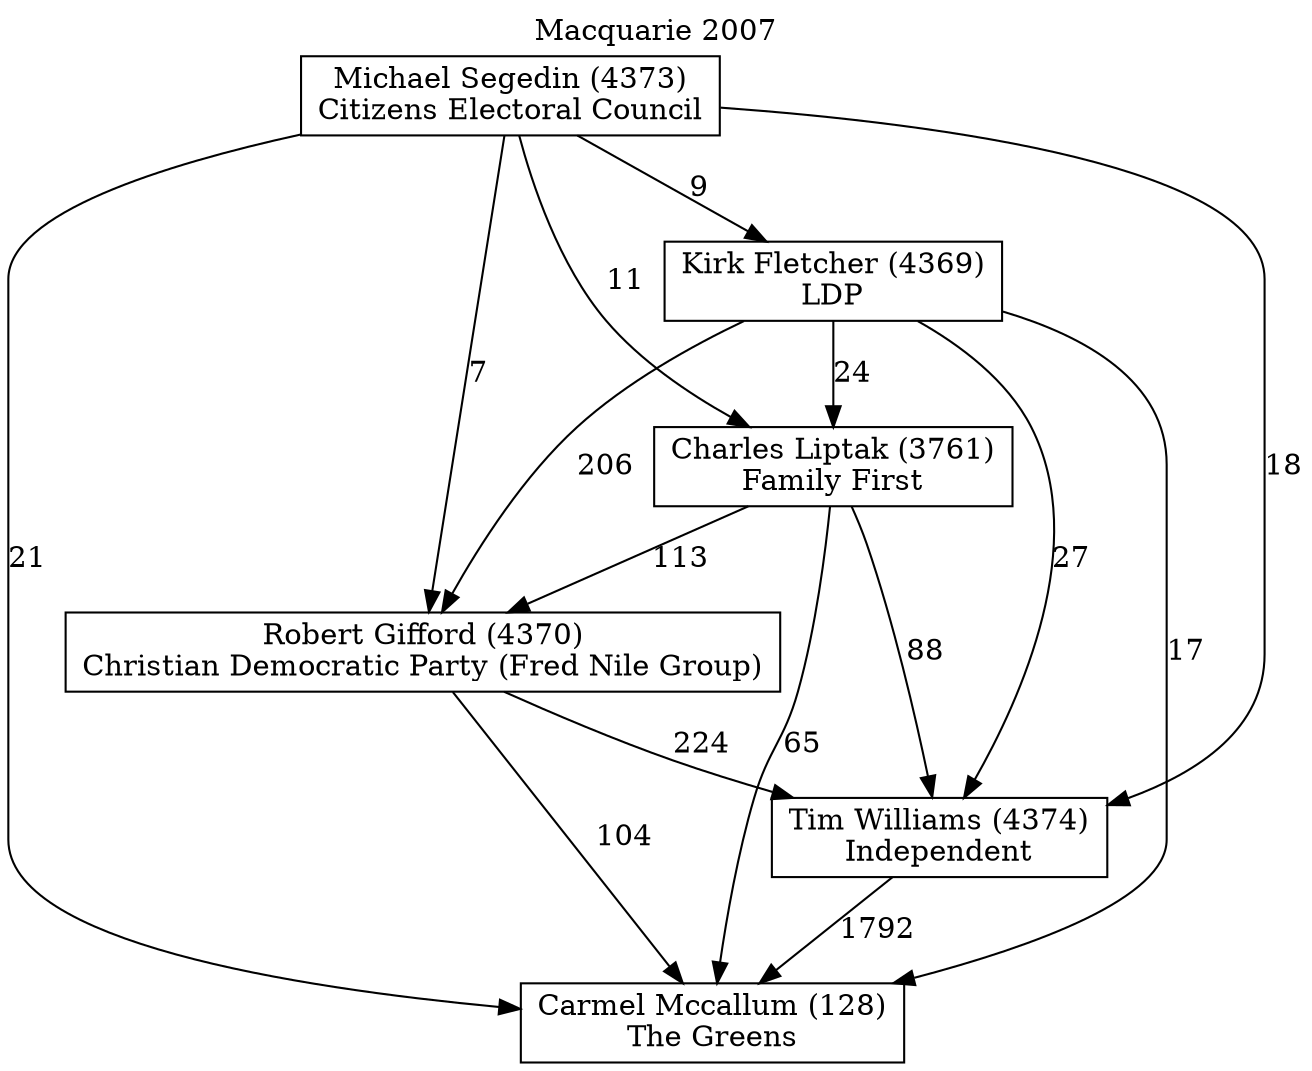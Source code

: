 // House preference flow
digraph "Carmel Mccallum (128)_Macquarie_2007" {
	graph [label="Macquarie 2007" labelloc=t mclimit=10]
	node [shape=box]
	"Carmel Mccallum (128)" [label="Carmel Mccallum (128)
The Greens"]
	"Tim Williams (4374)" [label="Tim Williams (4374)
Independent"]
	"Robert Gifford (4370)" [label="Robert Gifford (4370)
Christian Democratic Party (Fred Nile Group)"]
	"Charles Liptak (3761)" [label="Charles Liptak (3761)
Family First"]
	"Kirk Fletcher (4369)" [label="Kirk Fletcher (4369)
LDP"]
	"Michael Segedin (4373)" [label="Michael Segedin (4373)
Citizens Electoral Council"]
	"Carmel Mccallum (128)" [label="Carmel Mccallum (128)
The Greens"]
	"Robert Gifford (4370)" [label="Robert Gifford (4370)
Christian Democratic Party (Fred Nile Group)"]
	"Charles Liptak (3761)" [label="Charles Liptak (3761)
Family First"]
	"Kirk Fletcher (4369)" [label="Kirk Fletcher (4369)
LDP"]
	"Michael Segedin (4373)" [label="Michael Segedin (4373)
Citizens Electoral Council"]
	"Carmel Mccallum (128)" [label="Carmel Mccallum (128)
The Greens"]
	"Charles Liptak (3761)" [label="Charles Liptak (3761)
Family First"]
	"Kirk Fletcher (4369)" [label="Kirk Fletcher (4369)
LDP"]
	"Michael Segedin (4373)" [label="Michael Segedin (4373)
Citizens Electoral Council"]
	"Carmel Mccallum (128)" [label="Carmel Mccallum (128)
The Greens"]
	"Kirk Fletcher (4369)" [label="Kirk Fletcher (4369)
LDP"]
	"Michael Segedin (4373)" [label="Michael Segedin (4373)
Citizens Electoral Council"]
	"Carmel Mccallum (128)" [label="Carmel Mccallum (128)
The Greens"]
	"Michael Segedin (4373)" [label="Michael Segedin (4373)
Citizens Electoral Council"]
	"Michael Segedin (4373)" [label="Michael Segedin (4373)
Citizens Electoral Council"]
	"Kirk Fletcher (4369)" [label="Kirk Fletcher (4369)
LDP"]
	"Michael Segedin (4373)" [label="Michael Segedin (4373)
Citizens Electoral Council"]
	"Michael Segedin (4373)" [label="Michael Segedin (4373)
Citizens Electoral Council"]
	"Charles Liptak (3761)" [label="Charles Liptak (3761)
Family First"]
	"Kirk Fletcher (4369)" [label="Kirk Fletcher (4369)
LDP"]
	"Michael Segedin (4373)" [label="Michael Segedin (4373)
Citizens Electoral Council"]
	"Charles Liptak (3761)" [label="Charles Liptak (3761)
Family First"]
	"Michael Segedin (4373)" [label="Michael Segedin (4373)
Citizens Electoral Council"]
	"Michael Segedin (4373)" [label="Michael Segedin (4373)
Citizens Electoral Council"]
	"Kirk Fletcher (4369)" [label="Kirk Fletcher (4369)
LDP"]
	"Michael Segedin (4373)" [label="Michael Segedin (4373)
Citizens Electoral Council"]
	"Michael Segedin (4373)" [label="Michael Segedin (4373)
Citizens Electoral Council"]
	"Robert Gifford (4370)" [label="Robert Gifford (4370)
Christian Democratic Party (Fred Nile Group)"]
	"Charles Liptak (3761)" [label="Charles Liptak (3761)
Family First"]
	"Kirk Fletcher (4369)" [label="Kirk Fletcher (4369)
LDP"]
	"Michael Segedin (4373)" [label="Michael Segedin (4373)
Citizens Electoral Council"]
	"Robert Gifford (4370)" [label="Robert Gifford (4370)
Christian Democratic Party (Fred Nile Group)"]
	"Kirk Fletcher (4369)" [label="Kirk Fletcher (4369)
LDP"]
	"Michael Segedin (4373)" [label="Michael Segedin (4373)
Citizens Electoral Council"]
	"Robert Gifford (4370)" [label="Robert Gifford (4370)
Christian Democratic Party (Fred Nile Group)"]
	"Michael Segedin (4373)" [label="Michael Segedin (4373)
Citizens Electoral Council"]
	"Michael Segedin (4373)" [label="Michael Segedin (4373)
Citizens Electoral Council"]
	"Kirk Fletcher (4369)" [label="Kirk Fletcher (4369)
LDP"]
	"Michael Segedin (4373)" [label="Michael Segedin (4373)
Citizens Electoral Council"]
	"Michael Segedin (4373)" [label="Michael Segedin (4373)
Citizens Electoral Council"]
	"Charles Liptak (3761)" [label="Charles Liptak (3761)
Family First"]
	"Kirk Fletcher (4369)" [label="Kirk Fletcher (4369)
LDP"]
	"Michael Segedin (4373)" [label="Michael Segedin (4373)
Citizens Electoral Council"]
	"Charles Liptak (3761)" [label="Charles Liptak (3761)
Family First"]
	"Michael Segedin (4373)" [label="Michael Segedin (4373)
Citizens Electoral Council"]
	"Michael Segedin (4373)" [label="Michael Segedin (4373)
Citizens Electoral Council"]
	"Kirk Fletcher (4369)" [label="Kirk Fletcher (4369)
LDP"]
	"Michael Segedin (4373)" [label="Michael Segedin (4373)
Citizens Electoral Council"]
	"Michael Segedin (4373)" [label="Michael Segedin (4373)
Citizens Electoral Council"]
	"Tim Williams (4374)" [label="Tim Williams (4374)
Independent"]
	"Robert Gifford (4370)" [label="Robert Gifford (4370)
Christian Democratic Party (Fred Nile Group)"]
	"Charles Liptak (3761)" [label="Charles Liptak (3761)
Family First"]
	"Kirk Fletcher (4369)" [label="Kirk Fletcher (4369)
LDP"]
	"Michael Segedin (4373)" [label="Michael Segedin (4373)
Citizens Electoral Council"]
	"Tim Williams (4374)" [label="Tim Williams (4374)
Independent"]
	"Charles Liptak (3761)" [label="Charles Liptak (3761)
Family First"]
	"Kirk Fletcher (4369)" [label="Kirk Fletcher (4369)
LDP"]
	"Michael Segedin (4373)" [label="Michael Segedin (4373)
Citizens Electoral Council"]
	"Tim Williams (4374)" [label="Tim Williams (4374)
Independent"]
	"Kirk Fletcher (4369)" [label="Kirk Fletcher (4369)
LDP"]
	"Michael Segedin (4373)" [label="Michael Segedin (4373)
Citizens Electoral Council"]
	"Tim Williams (4374)" [label="Tim Williams (4374)
Independent"]
	"Michael Segedin (4373)" [label="Michael Segedin (4373)
Citizens Electoral Council"]
	"Michael Segedin (4373)" [label="Michael Segedin (4373)
Citizens Electoral Council"]
	"Kirk Fletcher (4369)" [label="Kirk Fletcher (4369)
LDP"]
	"Michael Segedin (4373)" [label="Michael Segedin (4373)
Citizens Electoral Council"]
	"Michael Segedin (4373)" [label="Michael Segedin (4373)
Citizens Electoral Council"]
	"Charles Liptak (3761)" [label="Charles Liptak (3761)
Family First"]
	"Kirk Fletcher (4369)" [label="Kirk Fletcher (4369)
LDP"]
	"Michael Segedin (4373)" [label="Michael Segedin (4373)
Citizens Electoral Council"]
	"Charles Liptak (3761)" [label="Charles Liptak (3761)
Family First"]
	"Michael Segedin (4373)" [label="Michael Segedin (4373)
Citizens Electoral Council"]
	"Michael Segedin (4373)" [label="Michael Segedin (4373)
Citizens Electoral Council"]
	"Kirk Fletcher (4369)" [label="Kirk Fletcher (4369)
LDP"]
	"Michael Segedin (4373)" [label="Michael Segedin (4373)
Citizens Electoral Council"]
	"Michael Segedin (4373)" [label="Michael Segedin (4373)
Citizens Electoral Council"]
	"Robert Gifford (4370)" [label="Robert Gifford (4370)
Christian Democratic Party (Fred Nile Group)"]
	"Charles Liptak (3761)" [label="Charles Liptak (3761)
Family First"]
	"Kirk Fletcher (4369)" [label="Kirk Fletcher (4369)
LDP"]
	"Michael Segedin (4373)" [label="Michael Segedin (4373)
Citizens Electoral Council"]
	"Robert Gifford (4370)" [label="Robert Gifford (4370)
Christian Democratic Party (Fred Nile Group)"]
	"Kirk Fletcher (4369)" [label="Kirk Fletcher (4369)
LDP"]
	"Michael Segedin (4373)" [label="Michael Segedin (4373)
Citizens Electoral Council"]
	"Robert Gifford (4370)" [label="Robert Gifford (4370)
Christian Democratic Party (Fred Nile Group)"]
	"Michael Segedin (4373)" [label="Michael Segedin (4373)
Citizens Electoral Council"]
	"Michael Segedin (4373)" [label="Michael Segedin (4373)
Citizens Electoral Council"]
	"Kirk Fletcher (4369)" [label="Kirk Fletcher (4369)
LDP"]
	"Michael Segedin (4373)" [label="Michael Segedin (4373)
Citizens Electoral Council"]
	"Michael Segedin (4373)" [label="Michael Segedin (4373)
Citizens Electoral Council"]
	"Charles Liptak (3761)" [label="Charles Liptak (3761)
Family First"]
	"Kirk Fletcher (4369)" [label="Kirk Fletcher (4369)
LDP"]
	"Michael Segedin (4373)" [label="Michael Segedin (4373)
Citizens Electoral Council"]
	"Charles Liptak (3761)" [label="Charles Liptak (3761)
Family First"]
	"Michael Segedin (4373)" [label="Michael Segedin (4373)
Citizens Electoral Council"]
	"Michael Segedin (4373)" [label="Michael Segedin (4373)
Citizens Electoral Council"]
	"Kirk Fletcher (4369)" [label="Kirk Fletcher (4369)
LDP"]
	"Michael Segedin (4373)" [label="Michael Segedin (4373)
Citizens Electoral Council"]
	"Michael Segedin (4373)" [label="Michael Segedin (4373)
Citizens Electoral Council"]
	"Tim Williams (4374)" -> "Carmel Mccallum (128)" [label=1792]
	"Robert Gifford (4370)" -> "Tim Williams (4374)" [label=224]
	"Charles Liptak (3761)" -> "Robert Gifford (4370)" [label=113]
	"Kirk Fletcher (4369)" -> "Charles Liptak (3761)" [label=24]
	"Michael Segedin (4373)" -> "Kirk Fletcher (4369)" [label=9]
	"Robert Gifford (4370)" -> "Carmel Mccallum (128)" [label=104]
	"Charles Liptak (3761)" -> "Carmel Mccallum (128)" [label=65]
	"Kirk Fletcher (4369)" -> "Carmel Mccallum (128)" [label=17]
	"Michael Segedin (4373)" -> "Carmel Mccallum (128)" [label=21]
	"Michael Segedin (4373)" -> "Charles Liptak (3761)" [label=11]
	"Kirk Fletcher (4369)" -> "Robert Gifford (4370)" [label=206]
	"Michael Segedin (4373)" -> "Robert Gifford (4370)" [label=7]
	"Charles Liptak (3761)" -> "Tim Williams (4374)" [label=88]
	"Kirk Fletcher (4369)" -> "Tim Williams (4374)" [label=27]
	"Michael Segedin (4373)" -> "Tim Williams (4374)" [label=18]
}
